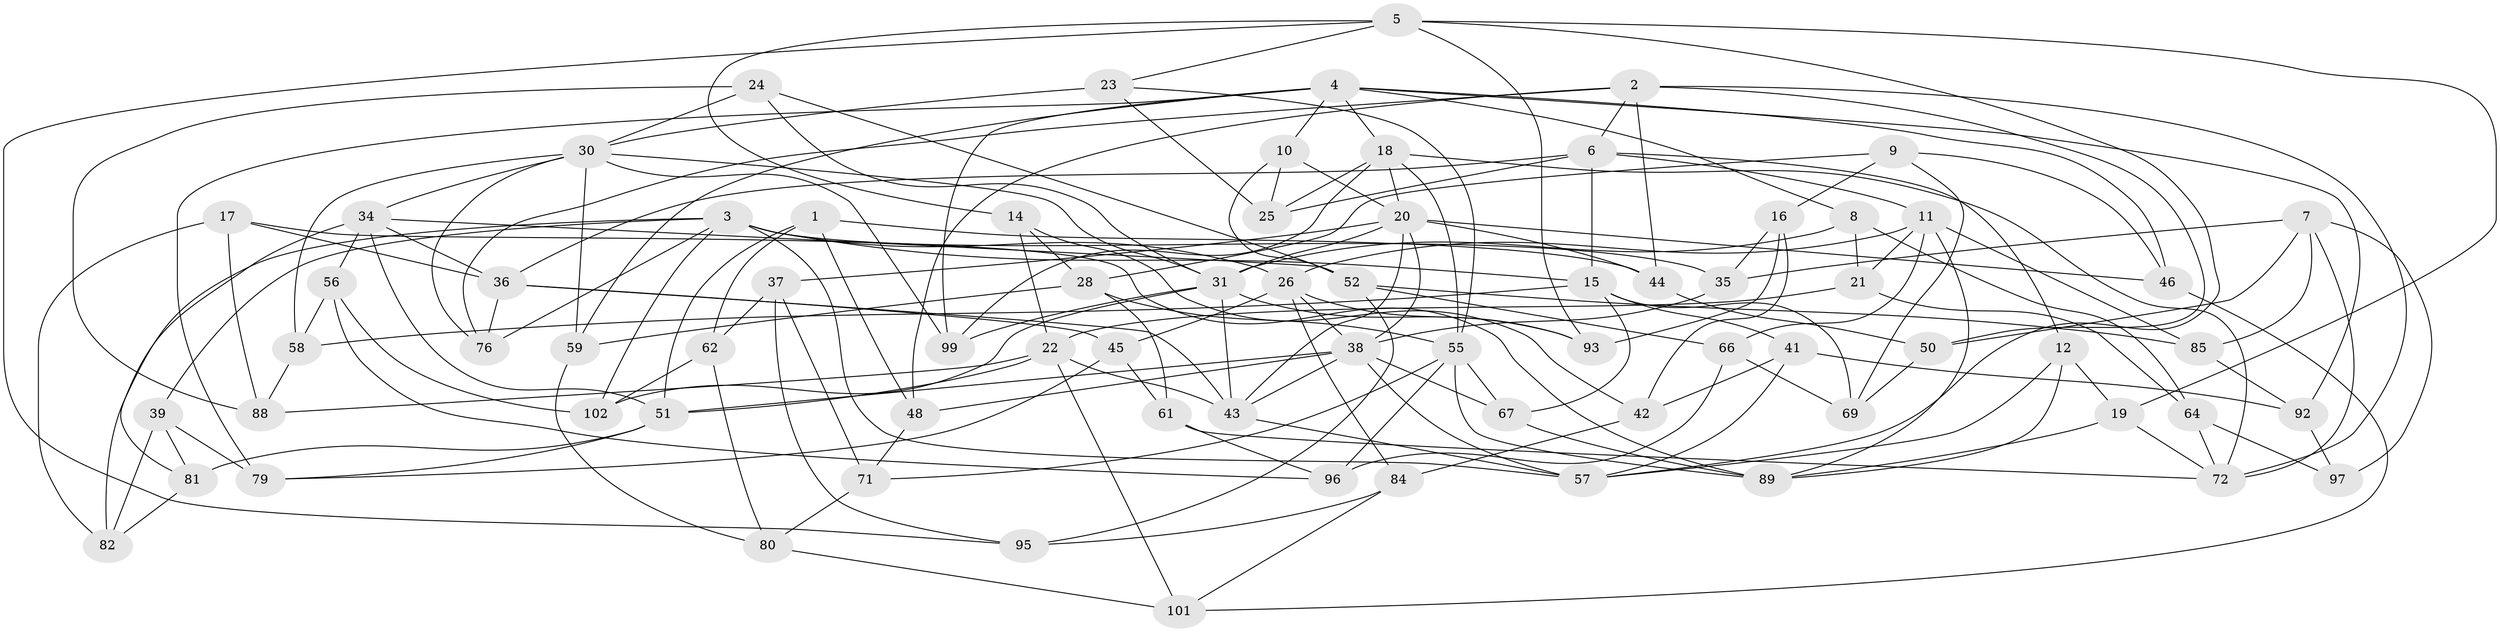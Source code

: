 // original degree distribution, {4: 1.0}
// Generated by graph-tools (version 1.1) at 2025/20/03/04/25 18:20:46]
// undirected, 74 vertices, 178 edges
graph export_dot {
graph [start="1"]
  node [color=gray90,style=filled];
  1;
  2 [super="+13"];
  3 [super="+65+103"];
  4 [super="+53"];
  5 [super="+73"];
  6 [super="+70"];
  7 [super="+75"];
  8;
  9;
  10;
  11 [super="+27"];
  12;
  14;
  15 [super="+63"];
  16;
  17;
  18 [super="+47"];
  19;
  20 [super="+29"];
  21;
  22 [super="+33"];
  23;
  24;
  25;
  26 [super="+32"];
  28 [super="+40"];
  30 [super="+100+90"];
  31 [super="+86+98"];
  34 [super="+54"];
  35;
  36 [super="+78"];
  37;
  38 [super="+105+87"];
  39;
  41;
  42;
  43 [super="+83"];
  44;
  45;
  46;
  48;
  50;
  51 [super="+60"];
  52 [super="+74"];
  55 [super="+68+104"];
  56;
  57 [super="+94"];
  58;
  59;
  61;
  62;
  64;
  66;
  67;
  69;
  71;
  72 [super="+91"];
  76;
  79;
  80;
  81;
  82;
  84;
  85;
  88;
  89 [super="+106"];
  92;
  93;
  95;
  96;
  97;
  99;
  101;
  102;
  1 -- 51;
  1 -- 62;
  1 -- 44;
  1 -- 48;
  2 -- 50;
  2 -- 76;
  2 -- 44;
  2 -- 72;
  2 -- 48;
  2 -- 6;
  3 -- 35;
  3 -- 82;
  3 -- 102;
  3 -- 39;
  3 -- 57;
  3 -- 76;
  3 -- 15;
  3 -- 26;
  4 -- 79;
  4 -- 46;
  4 -- 92;
  4 -- 18;
  4 -- 99;
  4 -- 8;
  4 -- 10;
  4 -- 59;
  5 -- 14;
  5 -- 23;
  5 -- 19;
  5 -- 57;
  5 -- 93;
  5 -- 95;
  6 -- 25;
  6 -- 12;
  6 -- 36;
  6 -- 15;
  6 -- 11;
  7 -- 35;
  7 -- 85;
  7 -- 97 [weight=2];
  7 -- 72;
  7 -- 50;
  8 -- 31;
  8 -- 64;
  8 -- 21;
  9 -- 46;
  9 -- 69;
  9 -- 16;
  9 -- 28;
  10 -- 20;
  10 -- 25;
  10 -- 52;
  11 -- 21;
  11 -- 85;
  11 -- 89;
  11 -- 66;
  11 -- 26;
  12 -- 57;
  12 -- 89;
  12 -- 19;
  14 -- 42;
  14 -- 22;
  14 -- 28;
  15 -- 69;
  15 -- 67;
  15 -- 41;
  15 -- 58;
  16 -- 35;
  16 -- 42;
  16 -- 93;
  17 -- 82;
  17 -- 36;
  17 -- 89;
  17 -- 88;
  18 -- 99;
  18 -- 72;
  18 -- 25;
  18 -- 55;
  18 -- 20;
  19 -- 72;
  19 -- 89;
  20 -- 44;
  20 -- 38;
  20 -- 37;
  20 -- 43;
  20 -- 46;
  20 -- 31;
  21 -- 64;
  21 -- 22;
  22 -- 88;
  22 -- 51;
  22 -- 101;
  22 -- 43;
  23 -- 30;
  23 -- 55;
  23 -- 25;
  24 -- 52;
  24 -- 88;
  24 -- 31;
  24 -- 30;
  26 -- 45;
  26 -- 84;
  26 -- 38;
  26 -- 93;
  28 -- 59;
  28 -- 55 [weight=2];
  28 -- 61;
  30 -- 76;
  30 -- 99;
  30 -- 34;
  30 -- 59;
  30 -- 58;
  30 -- 31;
  31 -- 99;
  31 -- 93;
  31 -- 102;
  31 -- 43;
  34 -- 56;
  34 -- 51;
  34 -- 81;
  34 -- 52;
  34 -- 36;
  35 -- 38;
  36 -- 76;
  36 -- 43;
  36 -- 45;
  37 -- 95;
  37 -- 62;
  37 -- 71;
  38 -- 43;
  38 -- 48;
  38 -- 67;
  38 -- 51;
  38 -- 57;
  39 -- 82;
  39 -- 81;
  39 -- 79;
  41 -- 92;
  41 -- 42;
  41 -- 57;
  42 -- 84;
  43 -- 57;
  44 -- 50;
  45 -- 79;
  45 -- 61;
  46 -- 101;
  48 -- 71;
  50 -- 69;
  51 -- 79;
  51 -- 81;
  52 -- 66;
  52 -- 85;
  52 -- 95;
  55 -- 67;
  55 -- 71;
  55 -- 96;
  55 -- 89;
  56 -- 102;
  56 -- 58;
  56 -- 96;
  58 -- 88;
  59 -- 80;
  61 -- 96;
  61 -- 72;
  62 -- 80;
  62 -- 102;
  64 -- 97;
  64 -- 72;
  66 -- 96;
  66 -- 69;
  67 -- 89;
  71 -- 80;
  80 -- 101;
  81 -- 82;
  84 -- 101;
  84 -- 95;
  85 -- 92;
  92 -- 97;
}
